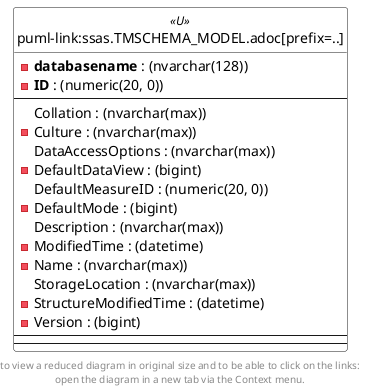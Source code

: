 @startuml
left to right direction
'top to bottom direction
hide circle
'avoide "." issues:
set namespaceSeparator none


skinparam class {
  BackgroundColor White
  BackgroundColor<<FN>> Yellow
  BackgroundColor<<FS>> Yellow
  BackgroundColor<<FT>> LightGray
  BackgroundColor<<IF>> Yellow
  BackgroundColor<<IS>> Yellow
  BackgroundColor<<P>> Aqua
  BackgroundColor<<PC>> Aqua
  BackgroundColor<<SN>> Yellow
  BackgroundColor<<SO>> SlateBlue
  BackgroundColor<<TF>> LightGray
  BackgroundColor<<TR>> Tomato
  BackgroundColor<<U>> White
  BackgroundColor<<V>> WhiteSmoke
  BackgroundColor<<X>> Aqua
}


entity "puml-link:ssas.TMSCHEMA_MODEL.adoc[prefix=..]" as ssas.TMSCHEMA_MODEL << U >> {
  - **databasename** : (nvarchar(128))
  - **ID** : (numeric(20, 0))
  --
  Collation : (nvarchar(max))
  - Culture : (nvarchar(max))
  DataAccessOptions : (nvarchar(max))
  - DefaultDataView : (bigint)
  DefaultMeasureID : (numeric(20, 0))
  - DefaultMode : (bigint)
  Description : (nvarchar(max))
  - ModifiedTime : (datetime)
  - Name : (nvarchar(max))
  StorageLocation : (nvarchar(max))
  - StructureModifiedTime : (datetime)
  - Version : (bigint)
  --
  --
}



footer
to view a reduced diagram in original size and to be able to click on the links:
open the diagram in a new tab via the Context menu.
end footer

@enduml

